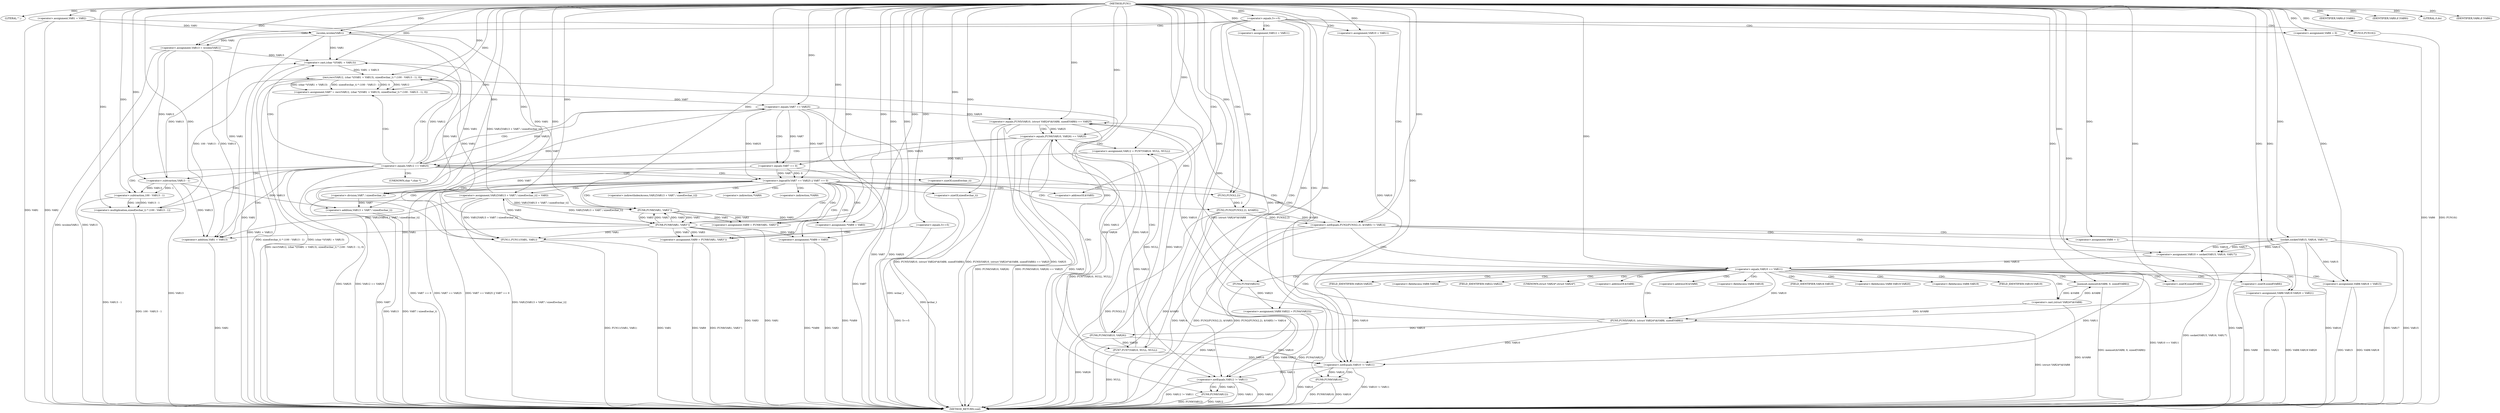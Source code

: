 digraph FUN1 {  
"1000100" [label = "(METHOD,FUN1)" ]
"1000308" [label = "(METHOD_RETURN,void)" ]
"1000103" [label = "(LITERAL,\"\",)" ]
"1000104" [label = "(<operator>.assignment,VAR1 = VAR2)" ]
"1000108" [label = "(<operator>.equals,5==5)" ]
"1000115" [label = "(<operator>.assignment,VAR6 = 0)" ]
"1000122" [label = "(<operator>.assignment,VAR10 = VAR11)" ]
"1000126" [label = "(<operator>.assignment,VAR12 = VAR11)" ]
"1000130" [label = "(<operator>.assignment,VAR13 = wcslen(VAR1))" ]
"1000132" [label = "(wcslen,wcslen(VAR1))" ]
"1000137" [label = "(<operator>.notEquals,FUN2(FUN3(2,2), &VAR5) != VAR14)" ]
"1000138" [label = "(FUN2,FUN2(FUN3(2,2), &VAR5))" ]
"1000139" [label = "(FUN3,FUN3(2,2))" ]
"1000147" [label = "(<operator>.assignment,VAR6 = 1)" ]
"1000150" [label = "(<operator>.assignment,VAR10 = socket(VAR15, VAR16, VAR17))" ]
"1000152" [label = "(socket,socket(VAR15, VAR16, VAR17))" ]
"1000157" [label = "(<operator>.equals,VAR10 == VAR11)" ]
"1000162" [label = "(memset,memset(&VAR8, 0, sizeof(VAR8)))" ]
"1000166" [label = "(<operator>.sizeOf,sizeof(VAR8))" ]
"1000168" [label = "(<operator>.assignment,VAR8.VAR18 = VAR15)" ]
"1000173" [label = "(<operator>.assignment,VAR8.VAR19.VAR20 = VAR21)" ]
"1000180" [label = "(<operator>.assignment,VAR8.VAR22 = FUN4(VAR23))" ]
"1000184" [label = "(FUN4,FUN4(VAR23))" ]
"1000187" [label = "(<operator>.equals,FUN5(VAR10, (struct VAR24*)&VAR8, sizeof(VAR8)) == VAR25)" ]
"1000188" [label = "(FUN5,FUN5(VAR10, (struct VAR24*)&VAR8, sizeof(VAR8)))" ]
"1000190" [label = "(<operator>.cast,(struct VAR24*)&VAR8)" ]
"1000194" [label = "(<operator>.sizeOf,sizeof(VAR8))" ]
"1000200" [label = "(<operator>.equals,FUN6(VAR10, VAR26) == VAR25)" ]
"1000201" [label = "(FUN6,FUN6(VAR10, VAR26))" ]
"1000207" [label = "(<operator>.assignment,VAR12 = FUN7(VAR10, NULL, NULL))" ]
"1000209" [label = "(FUN7,FUN7(VAR10, NULL, NULL))" ]
"1000214" [label = "(<operator>.equals,VAR12 == VAR25)" ]
"1000219" [label = "(<operator>.assignment,VAR7 = recv(VAR12, (char *)(VAR1 + VAR13), sizeof(wchar_t) * (100 - VAR13 - 1), 0))" ]
"1000221" [label = "(recv,recv(VAR12, (char *)(VAR1 + VAR13), sizeof(wchar_t) * (100 - VAR13 - 1), 0))" ]
"1000223" [label = "(<operator>.cast,(char *)(VAR1 + VAR13))" ]
"1000225" [label = "(<operator>.addition,VAR1 + VAR13)" ]
"1000228" [label = "(<operator>.multiplication,sizeof(wchar_t) * (100 - VAR13 - 1))" ]
"1000229" [label = "(<operator>.sizeOf,sizeof(wchar_t))" ]
"1000231" [label = "(<operator>.subtraction,100 - VAR13 - 1)" ]
"1000233" [label = "(<operator>.subtraction,VAR13 - 1)" ]
"1000238" [label = "(<operator>.logicalOr,VAR7 == VAR25 || VAR7 == 0)" ]
"1000239" [label = "(<operator>.equals,VAR7 == VAR25)" ]
"1000242" [label = "(<operator>.equals,VAR7 == 0)" ]
"1000247" [label = "(<operator>.assignment,VAR1[VAR13 + VAR7 / sizeof(wchar_t)] = VAR3)" ]
"1000250" [label = "(<operator>.addition,VAR13 + VAR7 / sizeof(wchar_t))" ]
"1000252" [label = "(<operator>.division,VAR7 / sizeof(wchar_t))" ]
"1000254" [label = "(<operator>.sizeOf,sizeof(wchar_t))" ]
"1000257" [label = "(<operator>.assignment,VAR9 = FUN8(VAR1, VAR3''))" ]
"1000259" [label = "(FUN8,FUN8(VAR1, VAR3''))" ]
"1000263" [label = "(IDENTIFIER,VAR9,if (VAR9))" ]
"1000265" [label = "(<operator>.assignment,*VAR9 = VAR3)" ]
"1000269" [label = "(<operator>.assignment,VAR9 = FUN8(VAR1, VAR3''))" ]
"1000271" [label = "(FUN8,FUN8(VAR1, VAR3''))" ]
"1000275" [label = "(IDENTIFIER,VAR9,if (VAR9))" ]
"1000277" [label = "(<operator>.assignment,*VAR9 = VAR3)" ]
"1000281" [label = "(LITERAL,0,do)" ]
"1000283" [label = "(<operator>.notEquals,VAR10 != VAR11)" ]
"1000287" [label = "(FUN9,FUN9(VAR10))" ]
"1000290" [label = "(<operator>.notEquals,VAR12 != VAR11)" ]
"1000294" [label = "(FUN9,FUN9(VAR12))" ]
"1000297" [label = "(IDENTIFIER,VAR6,if (VAR6))" ]
"1000299" [label = "(FUN10,FUN10())" ]
"1000301" [label = "(<operator>.equals,5==5)" ]
"1000305" [label = "(FUN11,FUN11(VAR1, VAR1))" ]
"1000142" [label = "(<operator>.addressOf,&VAR5)" ]
"1000163" [label = "(<operator>.addressOf,&VAR8)" ]
"1000169" [label = "(<operator>.fieldAccess,VAR8.VAR18)" ]
"1000171" [label = "(FIELD_IDENTIFIER,VAR18,VAR18)" ]
"1000174" [label = "(<operator>.fieldAccess,VAR8.VAR19.VAR20)" ]
"1000175" [label = "(<operator>.fieldAccess,VAR8.VAR19)" ]
"1000177" [label = "(FIELD_IDENTIFIER,VAR19,VAR19)" ]
"1000178" [label = "(FIELD_IDENTIFIER,VAR20,VAR20)" ]
"1000181" [label = "(<operator>.fieldAccess,VAR8.VAR22)" ]
"1000183" [label = "(FIELD_IDENTIFIER,VAR22,VAR22)" ]
"1000191" [label = "(UNKNOWN,struct VAR24*,struct VAR24*)" ]
"1000192" [label = "(<operator>.addressOf,&VAR8)" ]
"1000224" [label = "(UNKNOWN,char *,char *)" ]
"1000248" [label = "(<operator>.indirectIndexAccess,VAR1[VAR13 + VAR7 / sizeof(wchar_t)])" ]
"1000266" [label = "(<operator>.indirection,*VAR9)" ]
"1000278" [label = "(<operator>.indirection,*VAR9)" ]
  "1000184" -> "1000308"  [ label = "DDG: VAR23"] 
  "1000132" -> "1000308"  [ label = "DDG: VAR1"] 
  "1000187" -> "1000308"  [ label = "DDG: FUN5(VAR10, (struct VAR24*)&VAR8, sizeof(VAR8))"] 
  "1000247" -> "1000308"  [ label = "DDG: VAR1[VAR13 + VAR7 / sizeof(wchar_t)]"] 
  "1000290" -> "1000308"  [ label = "DDG: VAR12"] 
  "1000168" -> "1000308"  [ label = "DDG: VAR15"] 
  "1000187" -> "1000308"  [ label = "DDG: FUN5(VAR10, (struct VAR24*)&VAR8, sizeof(VAR8)) == VAR25"] 
  "1000138" -> "1000308"  [ label = "DDG: &VAR5"] 
  "1000223" -> "1000308"  [ label = "DDG: VAR1 + VAR13"] 
  "1000219" -> "1000308"  [ label = "DDG: recv(VAR12, (char *)(VAR1 + VAR13), sizeof(wchar_t) * (100 - VAR13 - 1), 0)"] 
  "1000250" -> "1000308"  [ label = "DDG: VAR13"] 
  "1000200" -> "1000308"  [ label = "DDG: FUN6(VAR10, VAR26)"] 
  "1000290" -> "1000308"  [ label = "DDG: VAR11"] 
  "1000221" -> "1000308"  [ label = "DDG: (char *)(VAR1 + VAR13)"] 
  "1000207" -> "1000308"  [ label = "DDG: FUN7(VAR10, NULL, NULL)"] 
  "1000283" -> "1000308"  [ label = "DDG: VAR10"] 
  "1000294" -> "1000308"  [ label = "DDG: FUN9(VAR12)"] 
  "1000238" -> "1000308"  [ label = "DDG: VAR7 == VAR25"] 
  "1000231" -> "1000308"  [ label = "DDG: VAR13 - 1"] 
  "1000252" -> "1000308"  [ label = "DDG: VAR7"] 
  "1000290" -> "1000308"  [ label = "DDG: VAR12 != VAR11"] 
  "1000168" -> "1000308"  [ label = "DDG: VAR8.VAR18"] 
  "1000277" -> "1000308"  [ label = "DDG: VAR3"] 
  "1000188" -> "1000308"  [ label = "DDG: (struct VAR24*)&VAR8"] 
  "1000200" -> "1000308"  [ label = "DDG: FUN6(VAR10, VAR26) == VAR25"] 
  "1000214" -> "1000308"  [ label = "DDG: VAR25"] 
  "1000157" -> "1000308"  [ label = "DDG: VAR10 == VAR11"] 
  "1000287" -> "1000308"  [ label = "DDG: FUN9(VAR10)"] 
  "1000173" -> "1000308"  [ label = "DDG: VAR21"] 
  "1000254" -> "1000308"  [ label = "DDG: wchar_t"] 
  "1000104" -> "1000308"  [ label = "DDG: VAR1"] 
  "1000225" -> "1000308"  [ label = "DDG: VAR1"] 
  "1000299" -> "1000308"  [ label = "DDG: FUN10()"] 
  "1000239" -> "1000308"  [ label = "DDG: VAR7"] 
  "1000238" -> "1000308"  [ label = "DDG: VAR7 == VAR25 || VAR7 == 0"] 
  "1000221" -> "1000308"  [ label = "DDG: sizeof(wchar_t) * (100 - VAR13 - 1)"] 
  "1000214" -> "1000308"  [ label = "DDG: VAR12 == VAR25"] 
  "1000305" -> "1000308"  [ label = "DDG: FUN11(VAR1, VAR1)"] 
  "1000305" -> "1000308"  [ label = "DDG: VAR1"] 
  "1000130" -> "1000308"  [ label = "DDG: wcslen(VAR1)"] 
  "1000138" -> "1000308"  [ label = "DDG: FUN3(2,2)"] 
  "1000194" -> "1000308"  [ label = "DDG: VAR8"] 
  "1000180" -> "1000308"  [ label = "DDG: FUN4(VAR23)"] 
  "1000150" -> "1000308"  [ label = "DDG: socket(VAR15, VAR16, VAR17)"] 
  "1000250" -> "1000308"  [ label = "DDG: VAR7 / sizeof(wchar_t)"] 
  "1000152" -> "1000308"  [ label = "DDG: VAR17"] 
  "1000137" -> "1000308"  [ label = "DDG: VAR14"] 
  "1000180" -> "1000308"  [ label = "DDG: VAR8.VAR22"] 
  "1000301" -> "1000308"  [ label = "DDG: 5==5"] 
  "1000201" -> "1000308"  [ label = "DDG: VAR26"] 
  "1000147" -> "1000308"  [ label = "DDG: VAR6"] 
  "1000265" -> "1000308"  [ label = "DDG: *VAR9"] 
  "1000152" -> "1000308"  [ label = "DDG: VAR15"] 
  "1000228" -> "1000308"  [ label = "DDG: 100 - VAR13 - 1"] 
  "1000277" -> "1000308"  [ label = "DDG: *VAR9"] 
  "1000209" -> "1000308"  [ label = "DDG: NULL"] 
  "1000152" -> "1000308"  [ label = "DDG: VAR16"] 
  "1000294" -> "1000308"  [ label = "DDG: VAR12"] 
  "1000271" -> "1000308"  [ label = "DDG: VAR3"] 
  "1000233" -> "1000308"  [ label = "DDG: VAR13"] 
  "1000229" -> "1000308"  [ label = "DDG: wchar_t"] 
  "1000238" -> "1000308"  [ label = "DDG: VAR7 == 0"] 
  "1000287" -> "1000308"  [ label = "DDG: VAR10"] 
  "1000269" -> "1000308"  [ label = "DDG: VAR9"] 
  "1000271" -> "1000308"  [ label = "DDG: VAR1"] 
  "1000137" -> "1000308"  [ label = "DDG: FUN2(FUN3(2,2), &VAR5)"] 
  "1000187" -> "1000308"  [ label = "DDG: VAR25"] 
  "1000162" -> "1000308"  [ label = "DDG: memset(&VAR8, 0, sizeof(VAR8))"] 
  "1000283" -> "1000308"  [ label = "DDG: VAR10 != VAR11"] 
  "1000239" -> "1000308"  [ label = "DDG: VAR25"] 
  "1000269" -> "1000308"  [ label = "DDG: FUN8(VAR1, VAR3'')"] 
  "1000115" -> "1000308"  [ label = "DDG: VAR6"] 
  "1000190" -> "1000308"  [ label = "DDG: &VAR8"] 
  "1000173" -> "1000308"  [ label = "DDG: VAR8.VAR19.VAR20"] 
  "1000137" -> "1000308"  [ label = "DDG: FUN2(FUN3(2,2), &VAR5) != VAR14"] 
  "1000242" -> "1000308"  [ label = "DDG: VAR7"] 
  "1000104" -> "1000308"  [ label = "DDG: VAR2"] 
  "1000130" -> "1000308"  [ label = "DDG: VAR13"] 
  "1000200" -> "1000308"  [ label = "DDG: VAR25"] 
  "1000100" -> "1000103"  [ label = "DDG: "] 
  "1000100" -> "1000104"  [ label = "DDG: "] 
  "1000100" -> "1000108"  [ label = "DDG: "] 
  "1000100" -> "1000115"  [ label = "DDG: "] 
  "1000100" -> "1000122"  [ label = "DDG: "] 
  "1000100" -> "1000126"  [ label = "DDG: "] 
  "1000132" -> "1000130"  [ label = "DDG: VAR1"] 
  "1000100" -> "1000130"  [ label = "DDG: "] 
  "1000104" -> "1000132"  [ label = "DDG: VAR1"] 
  "1000100" -> "1000132"  [ label = "DDG: "] 
  "1000138" -> "1000137"  [ label = "DDG: FUN3(2,2)"] 
  "1000138" -> "1000137"  [ label = "DDG: &VAR5"] 
  "1000139" -> "1000138"  [ label = "DDG: 2"] 
  "1000100" -> "1000139"  [ label = "DDG: "] 
  "1000100" -> "1000137"  [ label = "DDG: "] 
  "1000100" -> "1000147"  [ label = "DDG: "] 
  "1000152" -> "1000150"  [ label = "DDG: VAR15"] 
  "1000152" -> "1000150"  [ label = "DDG: VAR16"] 
  "1000152" -> "1000150"  [ label = "DDG: VAR17"] 
  "1000100" -> "1000150"  [ label = "DDG: "] 
  "1000100" -> "1000152"  [ label = "DDG: "] 
  "1000150" -> "1000157"  [ label = "DDG: VAR10"] 
  "1000100" -> "1000157"  [ label = "DDG: "] 
  "1000190" -> "1000162"  [ label = "DDG: &VAR8"] 
  "1000100" -> "1000162"  [ label = "DDG: "] 
  "1000100" -> "1000166"  [ label = "DDG: "] 
  "1000152" -> "1000168"  [ label = "DDG: VAR15"] 
  "1000100" -> "1000168"  [ label = "DDG: "] 
  "1000100" -> "1000173"  [ label = "DDG: "] 
  "1000184" -> "1000180"  [ label = "DDG: VAR23"] 
  "1000100" -> "1000184"  [ label = "DDG: "] 
  "1000188" -> "1000187"  [ label = "DDG: VAR10"] 
  "1000188" -> "1000187"  [ label = "DDG: (struct VAR24*)&VAR8"] 
  "1000157" -> "1000188"  [ label = "DDG: VAR10"] 
  "1000100" -> "1000188"  [ label = "DDG: "] 
  "1000190" -> "1000188"  [ label = "DDG: &VAR8"] 
  "1000162" -> "1000190"  [ label = "DDG: &VAR8"] 
  "1000100" -> "1000194"  [ label = "DDG: "] 
  "1000239" -> "1000187"  [ label = "DDG: VAR25"] 
  "1000100" -> "1000187"  [ label = "DDG: "] 
  "1000201" -> "1000200"  [ label = "DDG: VAR10"] 
  "1000201" -> "1000200"  [ label = "DDG: VAR26"] 
  "1000188" -> "1000201"  [ label = "DDG: VAR10"] 
  "1000100" -> "1000201"  [ label = "DDG: "] 
  "1000187" -> "1000200"  [ label = "DDG: VAR25"] 
  "1000100" -> "1000200"  [ label = "DDG: "] 
  "1000209" -> "1000207"  [ label = "DDG: VAR10"] 
  "1000209" -> "1000207"  [ label = "DDG: NULL"] 
  "1000100" -> "1000207"  [ label = "DDG: "] 
  "1000201" -> "1000209"  [ label = "DDG: VAR10"] 
  "1000100" -> "1000209"  [ label = "DDG: "] 
  "1000207" -> "1000214"  [ label = "DDG: VAR12"] 
  "1000100" -> "1000214"  [ label = "DDG: "] 
  "1000200" -> "1000214"  [ label = "DDG: VAR25"] 
  "1000221" -> "1000219"  [ label = "DDG: VAR12"] 
  "1000221" -> "1000219"  [ label = "DDG: (char *)(VAR1 + VAR13)"] 
  "1000221" -> "1000219"  [ label = "DDG: sizeof(wchar_t) * (100 - VAR13 - 1)"] 
  "1000221" -> "1000219"  [ label = "DDG: 0"] 
  "1000100" -> "1000219"  [ label = "DDG: "] 
  "1000214" -> "1000221"  [ label = "DDG: VAR12"] 
  "1000100" -> "1000221"  [ label = "DDG: "] 
  "1000223" -> "1000221"  [ label = "DDG: VAR1 + VAR13"] 
  "1000247" -> "1000223"  [ label = "DDG: VAR1[VAR13 + VAR7 / sizeof(wchar_t)]"] 
  "1000132" -> "1000223"  [ label = "DDG: VAR1"] 
  "1000271" -> "1000223"  [ label = "DDG: VAR1"] 
  "1000100" -> "1000223"  [ label = "DDG: "] 
  "1000130" -> "1000223"  [ label = "DDG: VAR13"] 
  "1000233" -> "1000223"  [ label = "DDG: VAR13"] 
  "1000247" -> "1000225"  [ label = "DDG: VAR1[VAR13 + VAR7 / sizeof(wchar_t)]"] 
  "1000132" -> "1000225"  [ label = "DDG: VAR1"] 
  "1000271" -> "1000225"  [ label = "DDG: VAR1"] 
  "1000100" -> "1000225"  [ label = "DDG: "] 
  "1000130" -> "1000225"  [ label = "DDG: VAR13"] 
  "1000233" -> "1000225"  [ label = "DDG: VAR13"] 
  "1000228" -> "1000221"  [ label = "DDG: 100 - VAR13 - 1"] 
  "1000100" -> "1000228"  [ label = "DDG: "] 
  "1000100" -> "1000229"  [ label = "DDG: "] 
  "1000231" -> "1000228"  [ label = "DDG: 100"] 
  "1000231" -> "1000228"  [ label = "DDG: VAR13 - 1"] 
  "1000100" -> "1000231"  [ label = "DDG: "] 
  "1000233" -> "1000231"  [ label = "DDG: VAR13"] 
  "1000233" -> "1000231"  [ label = "DDG: 1"] 
  "1000100" -> "1000233"  [ label = "DDG: "] 
  "1000130" -> "1000233"  [ label = "DDG: VAR13"] 
  "1000239" -> "1000238"  [ label = "DDG: VAR7"] 
  "1000239" -> "1000238"  [ label = "DDG: VAR25"] 
  "1000219" -> "1000239"  [ label = "DDG: VAR7"] 
  "1000100" -> "1000239"  [ label = "DDG: "] 
  "1000214" -> "1000239"  [ label = "DDG: VAR25"] 
  "1000242" -> "1000238"  [ label = "DDG: VAR7"] 
  "1000242" -> "1000238"  [ label = "DDG: 0"] 
  "1000239" -> "1000242"  [ label = "DDG: VAR7"] 
  "1000100" -> "1000242"  [ label = "DDG: "] 
  "1000271" -> "1000247"  [ label = "DDG: VAR3"] 
  "1000100" -> "1000247"  [ label = "DDG: "] 
  "1000233" -> "1000250"  [ label = "DDG: VAR13"] 
  "1000100" -> "1000250"  [ label = "DDG: "] 
  "1000252" -> "1000250"  [ label = "DDG: VAR7"] 
  "1000239" -> "1000252"  [ label = "DDG: VAR7"] 
  "1000242" -> "1000252"  [ label = "DDG: VAR7"] 
  "1000100" -> "1000252"  [ label = "DDG: "] 
  "1000100" -> "1000254"  [ label = "DDG: "] 
  "1000259" -> "1000257"  [ label = "DDG: VAR1"] 
  "1000259" -> "1000257"  [ label = "DDG: VAR3"] 
  "1000100" -> "1000257"  [ label = "DDG: "] 
  "1000247" -> "1000259"  [ label = "DDG: VAR1[VAR13 + VAR7 / sizeof(wchar_t)]"] 
  "1000100" -> "1000259"  [ label = "DDG: "] 
  "1000132" -> "1000259"  [ label = "DDG: VAR1"] 
  "1000271" -> "1000259"  [ label = "DDG: VAR1"] 
  "1000271" -> "1000259"  [ label = "DDG: VAR3"] 
  "1000100" -> "1000263"  [ label = "DDG: "] 
  "1000259" -> "1000265"  [ label = "DDG: VAR3"] 
  "1000100" -> "1000265"  [ label = "DDG: "] 
  "1000271" -> "1000269"  [ label = "DDG: VAR1"] 
  "1000271" -> "1000269"  [ label = "DDG: VAR3"] 
  "1000100" -> "1000269"  [ label = "DDG: "] 
  "1000247" -> "1000271"  [ label = "DDG: VAR1[VAR13 + VAR7 / sizeof(wchar_t)]"] 
  "1000259" -> "1000271"  [ label = "DDG: VAR1"] 
  "1000100" -> "1000271"  [ label = "DDG: "] 
  "1000259" -> "1000271"  [ label = "DDG: VAR3"] 
  "1000100" -> "1000275"  [ label = "DDG: "] 
  "1000271" -> "1000277"  [ label = "DDG: VAR3"] 
  "1000100" -> "1000277"  [ label = "DDG: "] 
  "1000100" -> "1000281"  [ label = "DDG: "] 
  "1000209" -> "1000283"  [ label = "DDG: VAR10"] 
  "1000188" -> "1000283"  [ label = "DDG: VAR10"] 
  "1000122" -> "1000283"  [ label = "DDG: VAR10"] 
  "1000157" -> "1000283"  [ label = "DDG: VAR10"] 
  "1000201" -> "1000283"  [ label = "DDG: VAR10"] 
  "1000100" -> "1000283"  [ label = "DDG: "] 
  "1000157" -> "1000283"  [ label = "DDG: VAR11"] 
  "1000283" -> "1000287"  [ label = "DDG: VAR10"] 
  "1000100" -> "1000287"  [ label = "DDG: "] 
  "1000221" -> "1000290"  [ label = "DDG: VAR12"] 
  "1000126" -> "1000290"  [ label = "DDG: VAR12"] 
  "1000214" -> "1000290"  [ label = "DDG: VAR12"] 
  "1000100" -> "1000290"  [ label = "DDG: "] 
  "1000283" -> "1000290"  [ label = "DDG: VAR11"] 
  "1000290" -> "1000294"  [ label = "DDG: VAR12"] 
  "1000100" -> "1000294"  [ label = "DDG: "] 
  "1000100" -> "1000297"  [ label = "DDG: "] 
  "1000100" -> "1000299"  [ label = "DDG: "] 
  "1000100" -> "1000301"  [ label = "DDG: "] 
  "1000247" -> "1000305"  [ label = "DDG: VAR1[VAR13 + VAR7 / sizeof(wchar_t)]"] 
  "1000132" -> "1000305"  [ label = "DDG: VAR1"] 
  "1000271" -> "1000305"  [ label = "DDG: VAR1"] 
  "1000104" -> "1000305"  [ label = "DDG: VAR1"] 
  "1000100" -> "1000305"  [ label = "DDG: "] 
  "1000108" -> "1000142"  [ label = "CDG: "] 
  "1000108" -> "1000139"  [ label = "CDG: "] 
  "1000108" -> "1000122"  [ label = "CDG: "] 
  "1000108" -> "1000126"  [ label = "CDG: "] 
  "1000108" -> "1000132"  [ label = "CDG: "] 
  "1000108" -> "1000130"  [ label = "CDG: "] 
  "1000108" -> "1000138"  [ label = "CDG: "] 
  "1000108" -> "1000290"  [ label = "CDG: "] 
  "1000108" -> "1000283"  [ label = "CDG: "] 
  "1000108" -> "1000137"  [ label = "CDG: "] 
  "1000108" -> "1000115"  [ label = "CDG: "] 
  "1000108" -> "1000299"  [ label = "CDG: "] 
  "1000137" -> "1000150"  [ label = "CDG: "] 
  "1000137" -> "1000157"  [ label = "CDG: "] 
  "1000137" -> "1000152"  [ label = "CDG: "] 
  "1000137" -> "1000147"  [ label = "CDG: "] 
  "1000157" -> "1000174"  [ label = "CDG: "] 
  "1000157" -> "1000191"  [ label = "CDG: "] 
  "1000157" -> "1000166"  [ label = "CDG: "] 
  "1000157" -> "1000180"  [ label = "CDG: "] 
  "1000157" -> "1000183"  [ label = "CDG: "] 
  "1000157" -> "1000188"  [ label = "CDG: "] 
  "1000157" -> "1000190"  [ label = "CDG: "] 
  "1000157" -> "1000175"  [ label = "CDG: "] 
  "1000157" -> "1000194"  [ label = "CDG: "] 
  "1000157" -> "1000192"  [ label = "CDG: "] 
  "1000157" -> "1000187"  [ label = "CDG: "] 
  "1000157" -> "1000169"  [ label = "CDG: "] 
  "1000157" -> "1000163"  [ label = "CDG: "] 
  "1000157" -> "1000168"  [ label = "CDG: "] 
  "1000157" -> "1000178"  [ label = "CDG: "] 
  "1000157" -> "1000173"  [ label = "CDG: "] 
  "1000157" -> "1000171"  [ label = "CDG: "] 
  "1000157" -> "1000184"  [ label = "CDG: "] 
  "1000157" -> "1000177"  [ label = "CDG: "] 
  "1000157" -> "1000162"  [ label = "CDG: "] 
  "1000157" -> "1000181"  [ label = "CDG: "] 
  "1000187" -> "1000200"  [ label = "CDG: "] 
  "1000187" -> "1000201"  [ label = "CDG: "] 
  "1000200" -> "1000214"  [ label = "CDG: "] 
  "1000200" -> "1000207"  [ label = "CDG: "] 
  "1000200" -> "1000209"  [ label = "CDG: "] 
  "1000214" -> "1000238"  [ label = "CDG: "] 
  "1000214" -> "1000221"  [ label = "CDG: "] 
  "1000214" -> "1000233"  [ label = "CDG: "] 
  "1000214" -> "1000219"  [ label = "CDG: "] 
  "1000214" -> "1000224"  [ label = "CDG: "] 
  "1000214" -> "1000239"  [ label = "CDG: "] 
  "1000214" -> "1000229"  [ label = "CDG: "] 
  "1000214" -> "1000225"  [ label = "CDG: "] 
  "1000214" -> "1000231"  [ label = "CDG: "] 
  "1000214" -> "1000223"  [ label = "CDG: "] 
  "1000214" -> "1000228"  [ label = "CDG: "] 
  "1000238" -> "1000259"  [ label = "CDG: "] 
  "1000238" -> "1000269"  [ label = "CDG: "] 
  "1000238" -> "1000254"  [ label = "CDG: "] 
  "1000238" -> "1000250"  [ label = "CDG: "] 
  "1000238" -> "1000248"  [ label = "CDG: "] 
  "1000238" -> "1000247"  [ label = "CDG: "] 
  "1000238" -> "1000271"  [ label = "CDG: "] 
  "1000238" -> "1000252"  [ label = "CDG: "] 
  "1000238" -> "1000257"  [ label = "CDG: "] 
  "1000238" -> "1000142"  [ label = "CDG: "] 
  "1000238" -> "1000139"  [ label = "CDG: "] 
  "1000238" -> "1000138"  [ label = "CDG: "] 
  "1000238" -> "1000137"  [ label = "CDG: "] 
  "1000238" -> "1000265"  [ label = "CDG: "] 
  "1000238" -> "1000266"  [ label = "CDG: "] 
  "1000238" -> "1000277"  [ label = "CDG: "] 
  "1000238" -> "1000278"  [ label = "CDG: "] 
  "1000239" -> "1000242"  [ label = "CDG: "] 
  "1000283" -> "1000287"  [ label = "CDG: "] 
  "1000290" -> "1000294"  [ label = "CDG: "] 
  "1000301" -> "1000305"  [ label = "CDG: "] 
}
